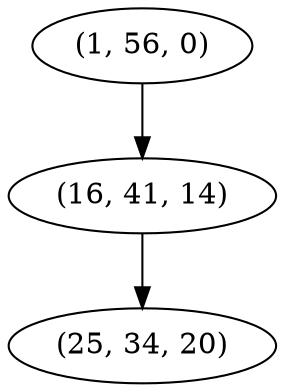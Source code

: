digraph tree {
    "(1, 56, 0)";
    "(16, 41, 14)";
    "(25, 34, 20)";
    "(1, 56, 0)" -> "(16, 41, 14)";
    "(16, 41, 14)" -> "(25, 34, 20)";
}
